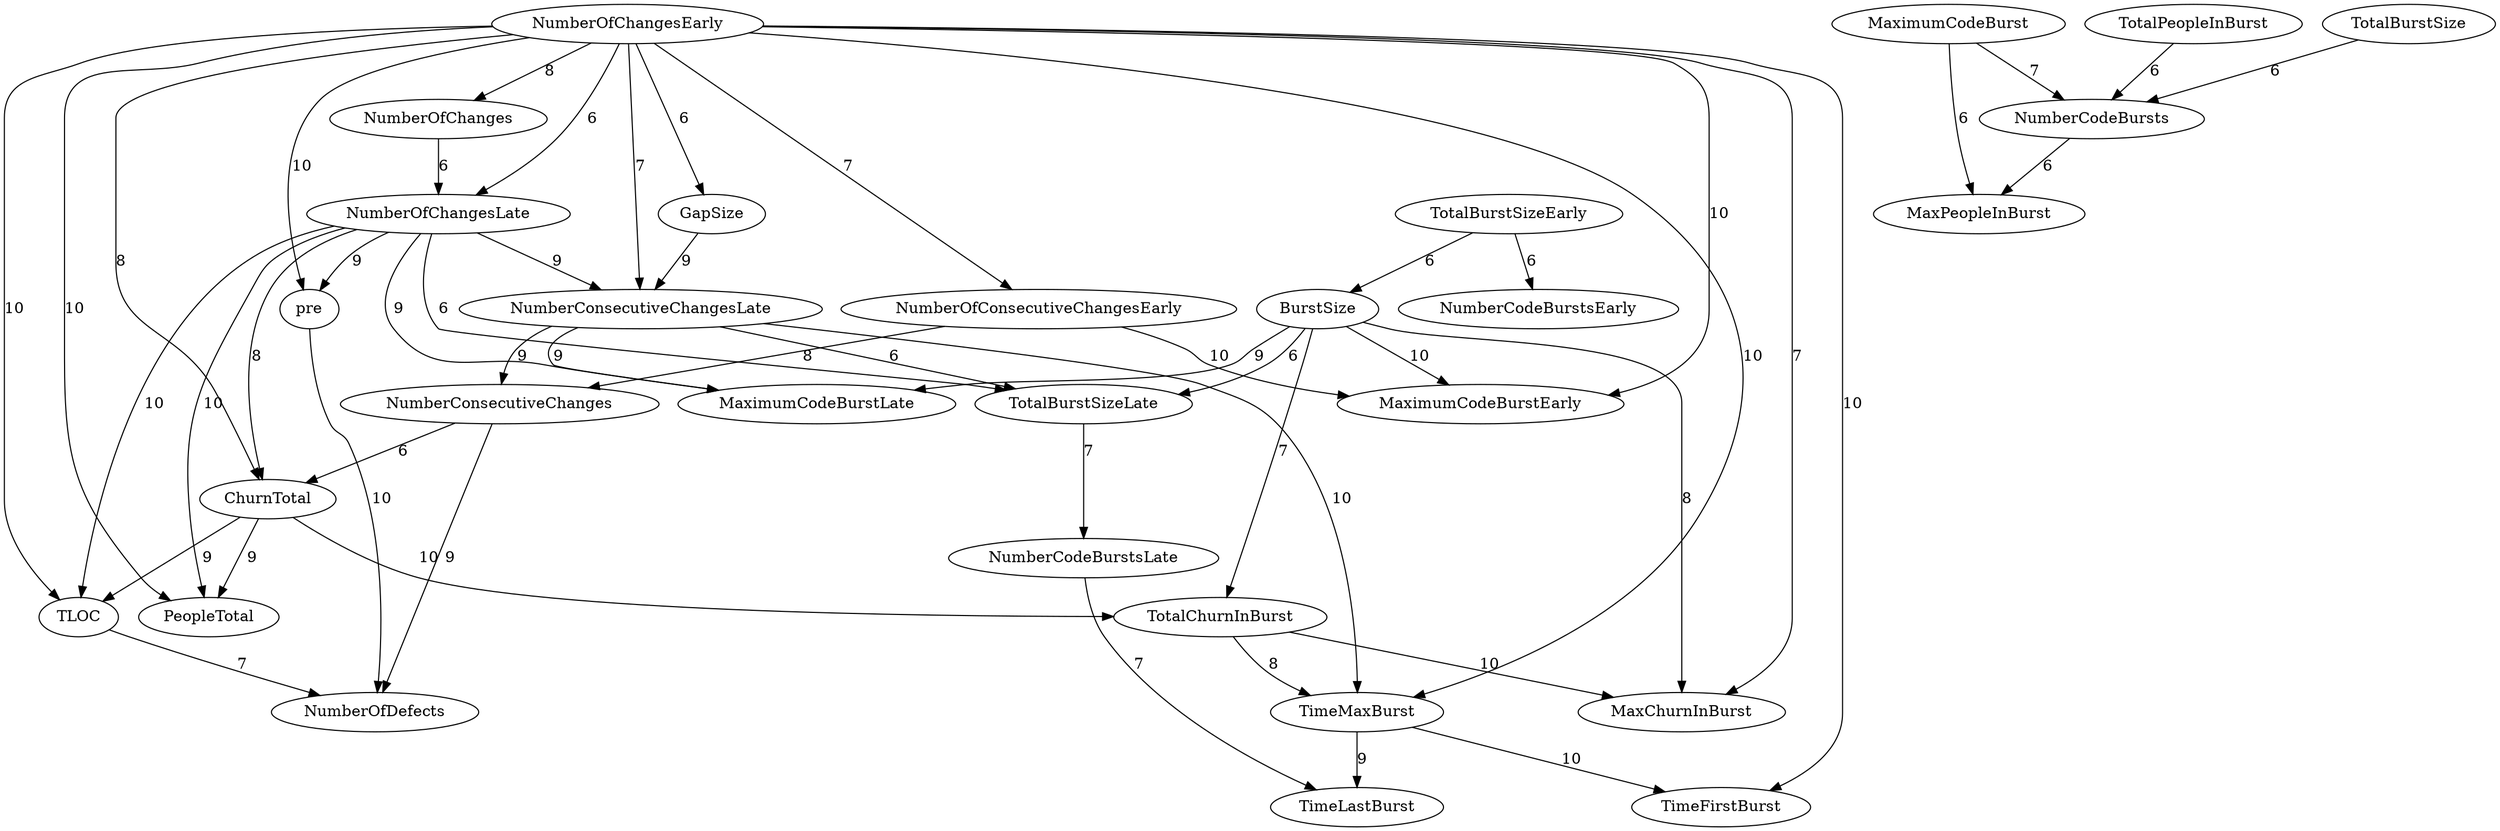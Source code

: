digraph {
NumberOfChangesLate -> PeopleTotal[label="10",weight="10"];
NumberOfChangesLate -> TLOC[label="10",weight="10"];
NumberOfChangesEarly -> MaximumCodeBurstEarly[label="10",weight="10"];
NumberOfChangesEarly -> TimeFirstBurst[label="10",weight="10"];
NumberOfChangesEarly -> TimeMaxBurst[label="10",weight="10"];
NumberOfChangesEarly -> PeopleTotal[label="10",weight="10"];
NumberOfChangesEarly -> pre[label="10",weight="10"];
NumberOfChangesEarly -> TLOC[label="10",weight="10"];
TotalChurnInBurst -> MaxChurnInBurst[label="10",weight="10"];
ChurnTotal -> TotalChurnInBurst[label="10",weight="10"];
NumberOfConsecutiveChangesEarly -> MaximumCodeBurstEarly[label="10",weight="10"];
NumberConsecutiveChangesLate -> TimeMaxBurst[label="10",weight="10"];
TimeMaxBurst -> TimeFirstBurst[label="10",weight="10"];
pre -> NumberOfDefects[label="10",weight="10"];
BurstSize -> MaximumCodeBurstEarly[label="10",weight="10"];
NumberOfChangesLate -> MaximumCodeBurstLate[label="9",weight="9"];
NumberOfChangesLate -> NumberConsecutiveChangesLate[label="9",weight="9"];
NumberOfChangesLate -> pre[label="9",weight="9"];
ChurnTotal -> PeopleTotal[label="9",weight="9"];
ChurnTotal -> TLOC[label="9",weight="9"];
NumberConsecutiveChangesLate -> MaximumCodeBurstLate[label="9",weight="9"];
NumberConsecutiveChangesLate -> NumberConsecutiveChanges[label="9",weight="9"];
TimeMaxBurst -> TimeLastBurst[label="9",weight="9"];
NumberConsecutiveChanges -> NumberOfDefects[label="9",weight="9"];
GapSize -> NumberConsecutiveChangesLate[label="9",weight="9"];
BurstSize -> MaximumCodeBurstLate[label="9",weight="9"];
NumberOfChangesLate -> ChurnTotal[label="8",weight="8"];
NumberOfChangesEarly -> NumberOfChanges[label="8",weight="8"];
NumberOfChangesEarly -> ChurnTotal[label="8",weight="8"];
TotalChurnInBurst -> TimeMaxBurst[label="8",weight="8"];
NumberOfConsecutiveChangesEarly -> NumberConsecutiveChanges[label="8",weight="8"];
BurstSize -> MaxChurnInBurst[label="8",weight="8"];
NumberCodeBurstsLate -> TimeLastBurst[label="7",weight="7"];
NumberOfChangesEarly -> MaxChurnInBurst[label="7",weight="7"];
NumberOfChangesEarly -> NumberOfConsecutiveChangesEarly[label="7",weight="7"];
NumberOfChangesEarly -> NumberConsecutiveChangesLate[label="7",weight="7"];
TLOC -> NumberOfDefects[label="7",weight="7"];
BurstSize -> TotalChurnInBurst[label="7",weight="7"];
TotalBurstSizeLate -> NumberCodeBurstsLate[label="7",weight="7"];
MaximumCodeBurst -> NumberCodeBursts[label="7",weight="7"];
NumberOfChanges -> NumberOfChangesLate[label="6",weight="6"];
NumberOfChangesEarly -> NumberOfChangesLate[label="6",weight="6"];
NumberOfChangesEarly -> GapSize[label="6",weight="6"];
TotalBurstSizeEarly -> NumberCodeBurstsEarly[label="6",weight="6"];
TotalPeopleInBurst -> NumberCodeBursts[label="6",weight="6"];
MaximumCodeBurst -> MaxPeopleInBurst[label="6",weight="6"];
TotalBurstSizeEarly -> BurstSize[label="6",weight="6"];
TotalBurstSize -> NumberCodeBursts[label="6",weight="6"];
NumberConsecutiveChanges -> ChurnTotal[label="6",weight="6"];
NumberCodeBursts -> MaxPeopleInBurst[label="6",weight="6"];
NumberOfChangesLate -> TotalBurstSizeLate[label="6",weight="6"];
NumberConsecutiveChangesLate -> TotalBurstSizeLate[label="6",weight="6"];
BurstSize -> TotalBurstSizeLate[label="6",weight="6"];
}